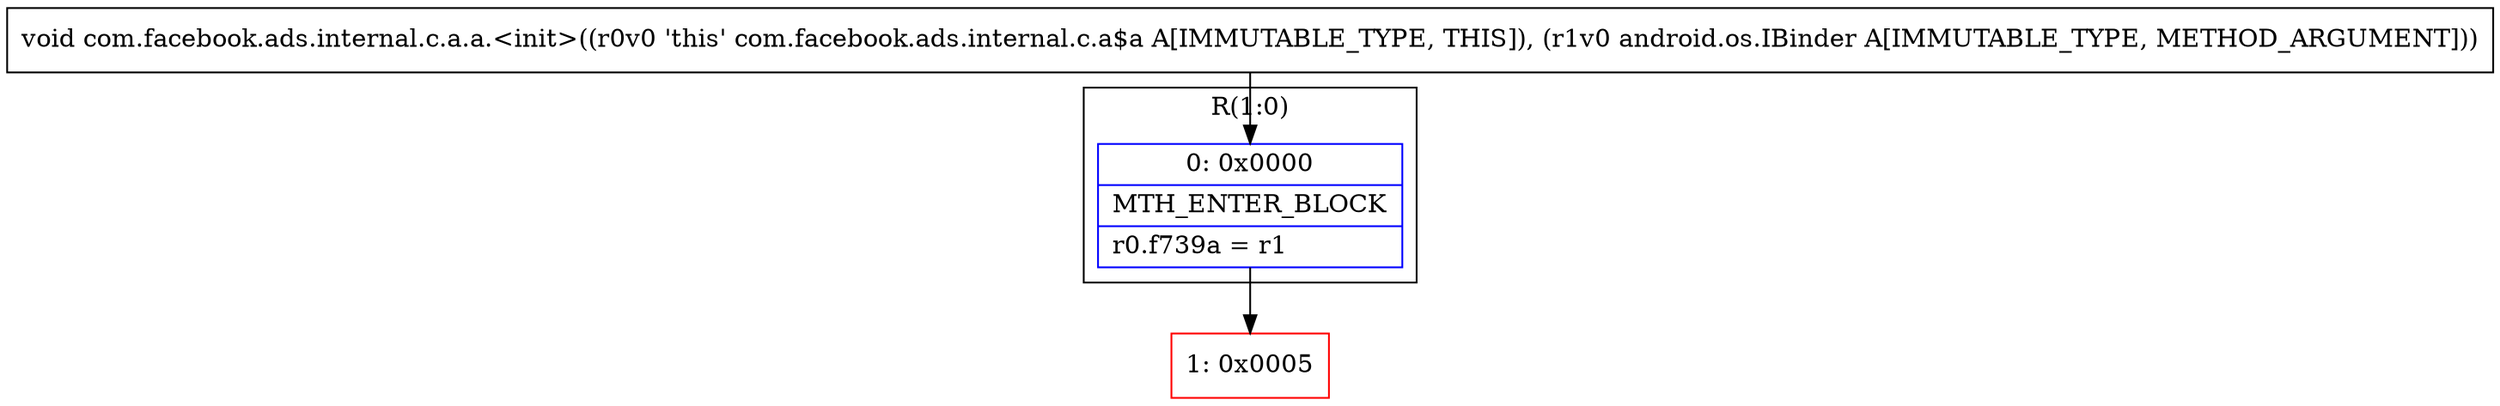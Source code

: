 digraph "CFG forcom.facebook.ads.internal.c.a.a.\<init\>(Landroid\/os\/IBinder;)V" {
subgraph cluster_Region_671106191 {
label = "R(1:0)";
node [shape=record,color=blue];
Node_0 [shape=record,label="{0\:\ 0x0000|MTH_ENTER_BLOCK\l|r0.f739a = r1\l}"];
}
Node_1 [shape=record,color=red,label="{1\:\ 0x0005}"];
MethodNode[shape=record,label="{void com.facebook.ads.internal.c.a.a.\<init\>((r0v0 'this' com.facebook.ads.internal.c.a$a A[IMMUTABLE_TYPE, THIS]), (r1v0 android.os.IBinder A[IMMUTABLE_TYPE, METHOD_ARGUMENT])) }"];
MethodNode -> Node_0;
Node_0 -> Node_1;
}

